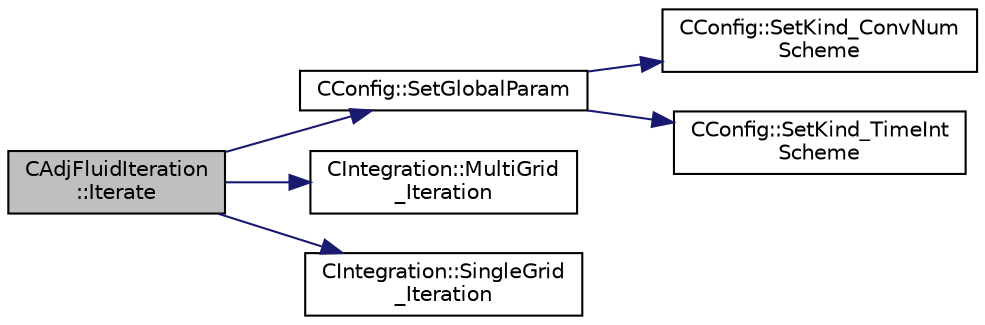 digraph "CAdjFluidIteration::Iterate"
{
  edge [fontname="Helvetica",fontsize="10",labelfontname="Helvetica",labelfontsize="10"];
  node [fontname="Helvetica",fontsize="10",shape=record];
  rankdir="LR";
  Node4 [label="CAdjFluidIteration\l::Iterate",height=0.2,width=0.4,color="black", fillcolor="grey75", style="filled", fontcolor="black"];
  Node4 -> Node5 [color="midnightblue",fontsize="10",style="solid",fontname="Helvetica"];
  Node5 [label="CConfig::SetGlobalParam",height=0.2,width=0.4,color="black", fillcolor="white", style="filled",URL="$class_c_config.html#ac29cab2054fa1a6306790bf06df807e2",tooltip="Set the global parameters of each simulation for each runtime system. "];
  Node5 -> Node6 [color="midnightblue",fontsize="10",style="solid",fontname="Helvetica"];
  Node6 [label="CConfig::SetKind_ConvNum\lScheme",height=0.2,width=0.4,color="black", fillcolor="white", style="filled",URL="$class_c_config.html#a00fe3327e64dc4702368b049cd2f3f7a",tooltip="Set the parameters of the convective numerical scheme. "];
  Node5 -> Node7 [color="midnightblue",fontsize="10",style="solid",fontname="Helvetica"];
  Node7 [label="CConfig::SetKind_TimeInt\lScheme",height=0.2,width=0.4,color="black", fillcolor="white", style="filled",URL="$class_c_config.html#aeab5b83d725a0a87973af7bb9fa90e6c",tooltip="Set the kind of time integration scheme. "];
  Node4 -> Node8 [color="midnightblue",fontsize="10",style="solid",fontname="Helvetica"];
  Node8 [label="CIntegration::MultiGrid\l_Iteration",height=0.2,width=0.4,color="black", fillcolor="white", style="filled",URL="$class_c_integration.html#a8ae5d0c9d169ad2d31ed9e538cf2af89",tooltip="A virtual member. "];
  Node4 -> Node9 [color="midnightblue",fontsize="10",style="solid",fontname="Helvetica"];
  Node9 [label="CIntegration::SingleGrid\l_Iteration",height=0.2,width=0.4,color="black", fillcolor="white", style="filled",URL="$class_c_integration.html#a0633b34634608aa4fd2bde1579dffec9",tooltip="A virtual member. "];
}
